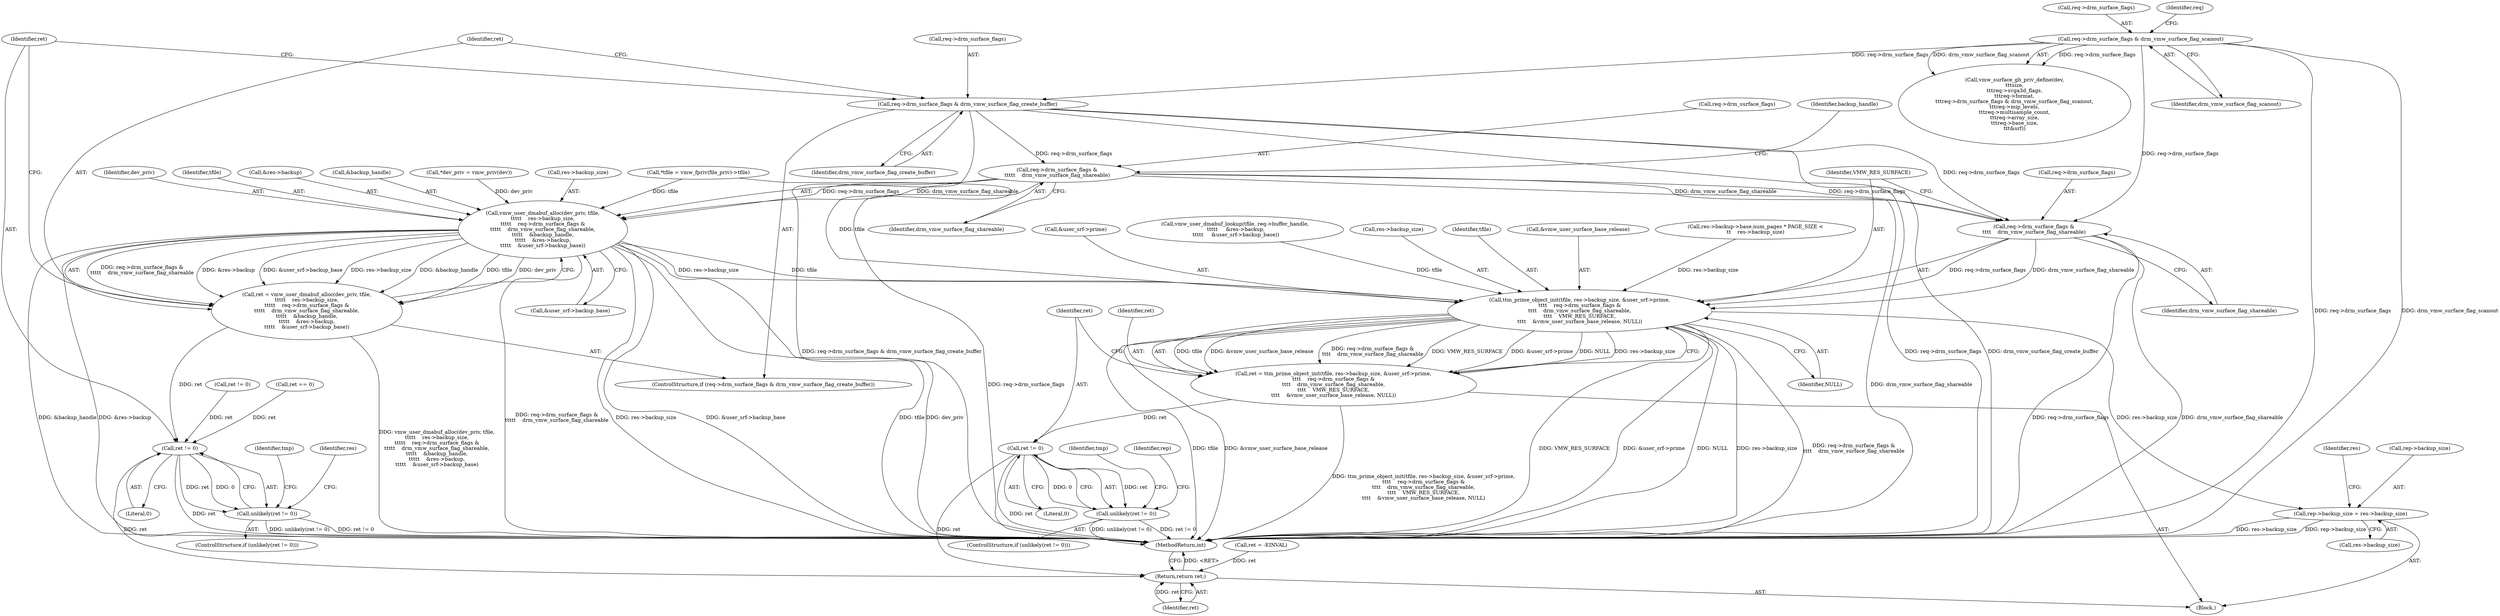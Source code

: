 digraph "0_linux_07678eca2cf9c9a18584e546c2b2a0d0c9a3150c@API" {
"1000307" [label="(Call,req->drm_surface_flags & drm_vmw_surface_flag_create_buffer)"];
"1000192" [label="(Call,req->drm_surface_flags & drm_vmw_surface_flag_scanout)"];
"1000320" [label="(Call,req->drm_surface_flags &\n\t\t\t\t\t    drm_vmw_surface_flag_shareable)"];
"1000314" [label="(Call,vmw_user_dmabuf_alloc(dev_priv, tfile,\n\t\t\t\t\t    res->backup_size,\n\t\t\t\t\t    req->drm_surface_flags &\n\t\t\t\t\t    drm_vmw_surface_flag_shareable,\n\t\t\t\t\t    &backup_handle,\n\t\t\t\t\t    &res->backup,\n\t\t\t\t\t    &user_srf->backup_base))"];
"1000312" [label="(Call,ret = vmw_user_dmabuf_alloc(dev_priv, tfile,\n\t\t\t\t\t    res->backup_size,\n\t\t\t\t\t    req->drm_surface_flags &\n\t\t\t\t\t    drm_vmw_surface_flag_shareable,\n\t\t\t\t\t    &backup_handle,\n\t\t\t\t\t    &res->backup,\n\t\t\t\t\t    &user_srf->backup_base))"];
"1000337" [label="(Call,ret != 0)"];
"1000336" [label="(Call,unlikely(ret != 0))"];
"1000464" [label="(Return,return ret;)"];
"1000351" [label="(Call,ttm_prime_object_init(tfile, res->backup_size, &user_srf->prime,\n\t\t\t\t    req->drm_surface_flags &\n\t\t\t\t    drm_vmw_surface_flag_shareable,\n\t\t\t\t    VMW_RES_SURFACE,\n\t\t\t\t    &vmw_user_surface_base_release, NULL))"];
"1000349" [label="(Call,ret = ttm_prime_object_init(tfile, res->backup_size, &user_srf->prime,\n\t\t\t\t    req->drm_surface_flags &\n\t\t\t\t    drm_vmw_surface_flag_shareable,\n\t\t\t\t    VMW_RES_SURFACE,\n\t\t\t\t    &vmw_user_surface_base_release, NULL))"];
"1000371" [label="(Call,ret != 0)"];
"1000370" [label="(Call,unlikely(ret != 0))"];
"1000395" [label="(Call,rep->backup_size = res->backup_size)"];
"1000360" [label="(Call,req->drm_surface_flags &\n\t\t\t\t    drm_vmw_surface_flag_shareable)"];
"1000306" [label="(ControlStructure,if (req->drm_surface_flags & drm_vmw_surface_flag_create_buffer))"];
"1000193" [label="(Call,req->drm_surface_flags)"];
"1000346" [label="(Identifier,tmp)"];
"1000349" [label="(Call,ret = ttm_prime_object_init(tfile, res->backup_size, &user_srf->prime,\n\t\t\t\t    req->drm_surface_flags &\n\t\t\t\t    drm_vmw_surface_flag_shareable,\n\t\t\t\t    VMW_RES_SURFACE,\n\t\t\t\t    &vmw_user_surface_base_release, NULL))"];
"1000464" [label="(Return,return ret;)"];
"1000343" [label="(Identifier,res)"];
"1000313" [label="(Identifier,ret)"];
"1000276" [label="(Call,ret == 0)"];
"1000360" [label="(Call,req->drm_surface_flags &\n\t\t\t\t    drm_vmw_surface_flag_shareable)"];
"1000107" [label="(Call,*dev_priv = vmw_priv(dev))"];
"1000364" [label="(Identifier,drm_vmw_surface_flag_shareable)"];
"1000183" [label="(Call,vmw_surface_gb_priv_define(dev,\n\t\t\tsize,\n\t\t\treq->svga3d_flags,\n\t\t\treq->format,\n\t\t\treq->drm_surface_flags & drm_vmw_surface_flag_scanout,\n\t\t\treq->mip_levels,\n\t\t\treq->multisample_count,\n\t\t\treq->array_size,\n\t\t\treq->base_size,\n\t\t\t&srf))"];
"1000317" [label="(Call,res->backup_size)"];
"1000372" [label="(Identifier,ret)"];
"1000239" [label="(Call,ret != 0)"];
"1000352" [label="(Identifier,tfile)"];
"1000326" [label="(Identifier,backup_handle)"];
"1000373" [label="(Literal,0)"];
"1000336" [label="(Call,unlikely(ret != 0))"];
"1000335" [label="(ControlStructure,if (unlikely(ret != 0)))"];
"1000399" [label="(Call,res->backup_size)"];
"1000105" [label="(Block,)"];
"1000365" [label="(Identifier,VMW_RES_SURFACE)"];
"1000324" [label="(Identifier,drm_vmw_surface_flag_shareable)"];
"1000196" [label="(Identifier,drm_vmw_surface_flag_scanout)"];
"1000314" [label="(Call,vmw_user_dmabuf_alloc(dev_priv, tfile,\n\t\t\t\t\t    res->backup_size,\n\t\t\t\t\t    req->drm_surface_flags &\n\t\t\t\t\t    drm_vmw_surface_flag_shareable,\n\t\t\t\t\t    &backup_handle,\n\t\t\t\t\t    &res->backup,\n\t\t\t\t\t    &user_srf->backup_base))"];
"1000351" [label="(Call,ttm_prime_object_init(tfile, res->backup_size, &user_srf->prime,\n\t\t\t\t    req->drm_surface_flags &\n\t\t\t\t    drm_vmw_surface_flag_shareable,\n\t\t\t\t    VMW_RES_SURFACE,\n\t\t\t\t    &vmw_user_surface_base_release, NULL))"];
"1000325" [label="(Call,&backup_handle)"];
"1000371" [label="(Call,ret != 0)"];
"1000308" [label="(Call,req->drm_surface_flags)"];
"1000198" [label="(Identifier,req)"];
"1000395" [label="(Call,rep->backup_size = res->backup_size)"];
"1000356" [label="(Call,&user_srf->prime)"];
"1000404" [label="(Identifier,res)"];
"1000465" [label="(Identifier,ret)"];
"1000261" [label="(Call,vmw_user_dmabuf_lookup(tfile, req->buffer_handle,\n \t\t\t\t\t     &res->backup,\n \t\t\t\t\t     &user_srf->backup_base))"];
"1000353" [label="(Call,res->backup_size)"];
"1000466" [label="(MethodReturn,int)"];
"1000136" [label="(Call,*tfile = vmw_fpriv(file_priv)->tfile)"];
"1000307" [label="(Call,req->drm_surface_flags & drm_vmw_surface_flag_create_buffer)"];
"1000337" [label="(Call,ret != 0)"];
"1000369" [label="(ControlStructure,if (unlikely(ret != 0)))"];
"1000312" [label="(Call,ret = vmw_user_dmabuf_alloc(dev_priv, tfile,\n\t\t\t\t\t    res->backup_size,\n\t\t\t\t\t    req->drm_surface_flags &\n\t\t\t\t\t    drm_vmw_surface_flag_shareable,\n\t\t\t\t\t    &backup_handle,\n\t\t\t\t\t    &res->backup,\n\t\t\t\t\t    &user_srf->backup_base))"];
"1000311" [label="(Identifier,drm_vmw_surface_flag_create_buffer)"];
"1000315" [label="(Identifier,dev_priv)"];
"1000321" [label="(Call,req->drm_surface_flags)"];
"1000370" [label="(Call,unlikely(ret != 0))"];
"1000384" [label="(Identifier,rep)"];
"1000338" [label="(Identifier,ret)"];
"1000377" [label="(Identifier,tmp)"];
"1000320" [label="(Call,req->drm_surface_flags &\n\t\t\t\t\t    drm_vmw_surface_flag_shareable)"];
"1000368" [label="(Identifier,NULL)"];
"1000361" [label="(Call,req->drm_surface_flags)"];
"1000350" [label="(Identifier,ret)"];
"1000316" [label="(Identifier,tfile)"];
"1000366" [label="(Call,&vmw_user_surface_base_release)"];
"1000396" [label="(Call,rep->backup_size)"];
"1000339" [label="(Literal,0)"];
"1000331" [label="(Call,&user_srf->backup_base)"];
"1000327" [label="(Call,&res->backup)"];
"1000300" [label="(Call,ret = -EINVAL)"];
"1000192" [label="(Call,req->drm_surface_flags & drm_vmw_surface_flag_scanout)"];
"1000279" [label="(Call,res->backup->base.num_pages * PAGE_SIZE <\n\t\t    res->backup_size)"];
"1000307" -> "1000306"  [label="AST: "];
"1000307" -> "1000311"  [label="CFG: "];
"1000308" -> "1000307"  [label="AST: "];
"1000311" -> "1000307"  [label="AST: "];
"1000313" -> "1000307"  [label="CFG: "];
"1000338" -> "1000307"  [label="CFG: "];
"1000307" -> "1000466"  [label="DDG: drm_vmw_surface_flag_create_buffer"];
"1000307" -> "1000466"  [label="DDG: req->drm_surface_flags & drm_vmw_surface_flag_create_buffer"];
"1000307" -> "1000466"  [label="DDG: req->drm_surface_flags"];
"1000192" -> "1000307"  [label="DDG: req->drm_surface_flags"];
"1000307" -> "1000320"  [label="DDG: req->drm_surface_flags"];
"1000307" -> "1000360"  [label="DDG: req->drm_surface_flags"];
"1000192" -> "1000183"  [label="AST: "];
"1000192" -> "1000196"  [label="CFG: "];
"1000193" -> "1000192"  [label="AST: "];
"1000196" -> "1000192"  [label="AST: "];
"1000198" -> "1000192"  [label="CFG: "];
"1000192" -> "1000466"  [label="DDG: req->drm_surface_flags"];
"1000192" -> "1000466"  [label="DDG: drm_vmw_surface_flag_scanout"];
"1000192" -> "1000183"  [label="DDG: req->drm_surface_flags"];
"1000192" -> "1000183"  [label="DDG: drm_vmw_surface_flag_scanout"];
"1000192" -> "1000360"  [label="DDG: req->drm_surface_flags"];
"1000320" -> "1000314"  [label="AST: "];
"1000320" -> "1000324"  [label="CFG: "];
"1000321" -> "1000320"  [label="AST: "];
"1000324" -> "1000320"  [label="AST: "];
"1000326" -> "1000320"  [label="CFG: "];
"1000320" -> "1000466"  [label="DDG: drm_vmw_surface_flag_shareable"];
"1000320" -> "1000466"  [label="DDG: req->drm_surface_flags"];
"1000320" -> "1000314"  [label="DDG: req->drm_surface_flags"];
"1000320" -> "1000314"  [label="DDG: drm_vmw_surface_flag_shareable"];
"1000320" -> "1000360"  [label="DDG: req->drm_surface_flags"];
"1000320" -> "1000360"  [label="DDG: drm_vmw_surface_flag_shareable"];
"1000314" -> "1000312"  [label="AST: "];
"1000314" -> "1000331"  [label="CFG: "];
"1000315" -> "1000314"  [label="AST: "];
"1000316" -> "1000314"  [label="AST: "];
"1000317" -> "1000314"  [label="AST: "];
"1000325" -> "1000314"  [label="AST: "];
"1000327" -> "1000314"  [label="AST: "];
"1000331" -> "1000314"  [label="AST: "];
"1000312" -> "1000314"  [label="CFG: "];
"1000314" -> "1000466"  [label="DDG: &user_srf->backup_base"];
"1000314" -> "1000466"  [label="DDG: dev_priv"];
"1000314" -> "1000466"  [label="DDG: tfile"];
"1000314" -> "1000466"  [label="DDG: &backup_handle"];
"1000314" -> "1000466"  [label="DDG: &res->backup"];
"1000314" -> "1000466"  [label="DDG: req->drm_surface_flags &\n\t\t\t\t\t    drm_vmw_surface_flag_shareable"];
"1000314" -> "1000466"  [label="DDG: res->backup_size"];
"1000314" -> "1000312"  [label="DDG: req->drm_surface_flags &\n\t\t\t\t\t    drm_vmw_surface_flag_shareable"];
"1000314" -> "1000312"  [label="DDG: &res->backup"];
"1000314" -> "1000312"  [label="DDG: &user_srf->backup_base"];
"1000314" -> "1000312"  [label="DDG: res->backup_size"];
"1000314" -> "1000312"  [label="DDG: &backup_handle"];
"1000314" -> "1000312"  [label="DDG: tfile"];
"1000314" -> "1000312"  [label="DDG: dev_priv"];
"1000107" -> "1000314"  [label="DDG: dev_priv"];
"1000136" -> "1000314"  [label="DDG: tfile"];
"1000314" -> "1000351"  [label="DDG: tfile"];
"1000314" -> "1000351"  [label="DDG: res->backup_size"];
"1000312" -> "1000306"  [label="AST: "];
"1000313" -> "1000312"  [label="AST: "];
"1000338" -> "1000312"  [label="CFG: "];
"1000312" -> "1000466"  [label="DDG: vmw_user_dmabuf_alloc(dev_priv, tfile,\n\t\t\t\t\t    res->backup_size,\n\t\t\t\t\t    req->drm_surface_flags &\n\t\t\t\t\t    drm_vmw_surface_flag_shareable,\n\t\t\t\t\t    &backup_handle,\n\t\t\t\t\t    &res->backup,\n\t\t\t\t\t    &user_srf->backup_base)"];
"1000312" -> "1000337"  [label="DDG: ret"];
"1000337" -> "1000336"  [label="AST: "];
"1000337" -> "1000339"  [label="CFG: "];
"1000338" -> "1000337"  [label="AST: "];
"1000339" -> "1000337"  [label="AST: "];
"1000336" -> "1000337"  [label="CFG: "];
"1000337" -> "1000466"  [label="DDG: ret"];
"1000337" -> "1000336"  [label="DDG: ret"];
"1000337" -> "1000336"  [label="DDG: 0"];
"1000276" -> "1000337"  [label="DDG: ret"];
"1000239" -> "1000337"  [label="DDG: ret"];
"1000337" -> "1000464"  [label="DDG: ret"];
"1000336" -> "1000335"  [label="AST: "];
"1000343" -> "1000336"  [label="CFG: "];
"1000346" -> "1000336"  [label="CFG: "];
"1000336" -> "1000466"  [label="DDG: unlikely(ret != 0)"];
"1000336" -> "1000466"  [label="DDG: ret != 0"];
"1000464" -> "1000105"  [label="AST: "];
"1000464" -> "1000465"  [label="CFG: "];
"1000465" -> "1000464"  [label="AST: "];
"1000466" -> "1000464"  [label="CFG: "];
"1000464" -> "1000466"  [label="DDG: <RET>"];
"1000465" -> "1000464"  [label="DDG: ret"];
"1000300" -> "1000464"  [label="DDG: ret"];
"1000371" -> "1000464"  [label="DDG: ret"];
"1000351" -> "1000349"  [label="AST: "];
"1000351" -> "1000368"  [label="CFG: "];
"1000352" -> "1000351"  [label="AST: "];
"1000353" -> "1000351"  [label="AST: "];
"1000356" -> "1000351"  [label="AST: "];
"1000360" -> "1000351"  [label="AST: "];
"1000365" -> "1000351"  [label="AST: "];
"1000366" -> "1000351"  [label="AST: "];
"1000368" -> "1000351"  [label="AST: "];
"1000349" -> "1000351"  [label="CFG: "];
"1000351" -> "1000466"  [label="DDG: VMW_RES_SURFACE"];
"1000351" -> "1000466"  [label="DDG: &user_srf->prime"];
"1000351" -> "1000466"  [label="DDG: NULL"];
"1000351" -> "1000466"  [label="DDG: res->backup_size"];
"1000351" -> "1000466"  [label="DDG: &vmw_user_surface_base_release"];
"1000351" -> "1000466"  [label="DDG: req->drm_surface_flags &\n\t\t\t\t    drm_vmw_surface_flag_shareable"];
"1000351" -> "1000466"  [label="DDG: tfile"];
"1000351" -> "1000349"  [label="DDG: tfile"];
"1000351" -> "1000349"  [label="DDG: &vmw_user_surface_base_release"];
"1000351" -> "1000349"  [label="DDG: req->drm_surface_flags &\n\t\t\t\t    drm_vmw_surface_flag_shareable"];
"1000351" -> "1000349"  [label="DDG: VMW_RES_SURFACE"];
"1000351" -> "1000349"  [label="DDG: &user_srf->prime"];
"1000351" -> "1000349"  [label="DDG: NULL"];
"1000351" -> "1000349"  [label="DDG: res->backup_size"];
"1000261" -> "1000351"  [label="DDG: tfile"];
"1000136" -> "1000351"  [label="DDG: tfile"];
"1000279" -> "1000351"  [label="DDG: res->backup_size"];
"1000360" -> "1000351"  [label="DDG: req->drm_surface_flags"];
"1000360" -> "1000351"  [label="DDG: drm_vmw_surface_flag_shareable"];
"1000351" -> "1000395"  [label="DDG: res->backup_size"];
"1000349" -> "1000105"  [label="AST: "];
"1000350" -> "1000349"  [label="AST: "];
"1000372" -> "1000349"  [label="CFG: "];
"1000349" -> "1000466"  [label="DDG: ttm_prime_object_init(tfile, res->backup_size, &user_srf->prime,\n\t\t\t\t    req->drm_surface_flags &\n\t\t\t\t    drm_vmw_surface_flag_shareable,\n\t\t\t\t    VMW_RES_SURFACE,\n\t\t\t\t    &vmw_user_surface_base_release, NULL)"];
"1000349" -> "1000371"  [label="DDG: ret"];
"1000371" -> "1000370"  [label="AST: "];
"1000371" -> "1000373"  [label="CFG: "];
"1000372" -> "1000371"  [label="AST: "];
"1000373" -> "1000371"  [label="AST: "];
"1000370" -> "1000371"  [label="CFG: "];
"1000371" -> "1000466"  [label="DDG: ret"];
"1000371" -> "1000370"  [label="DDG: ret"];
"1000371" -> "1000370"  [label="DDG: 0"];
"1000370" -> "1000369"  [label="AST: "];
"1000377" -> "1000370"  [label="CFG: "];
"1000384" -> "1000370"  [label="CFG: "];
"1000370" -> "1000466"  [label="DDG: unlikely(ret != 0)"];
"1000370" -> "1000466"  [label="DDG: ret != 0"];
"1000395" -> "1000105"  [label="AST: "];
"1000395" -> "1000399"  [label="CFG: "];
"1000396" -> "1000395"  [label="AST: "];
"1000399" -> "1000395"  [label="AST: "];
"1000404" -> "1000395"  [label="CFG: "];
"1000395" -> "1000466"  [label="DDG: rep->backup_size"];
"1000395" -> "1000466"  [label="DDG: res->backup_size"];
"1000360" -> "1000364"  [label="CFG: "];
"1000361" -> "1000360"  [label="AST: "];
"1000364" -> "1000360"  [label="AST: "];
"1000365" -> "1000360"  [label="CFG: "];
"1000360" -> "1000466"  [label="DDG: req->drm_surface_flags"];
"1000360" -> "1000466"  [label="DDG: drm_vmw_surface_flag_shareable"];
}
